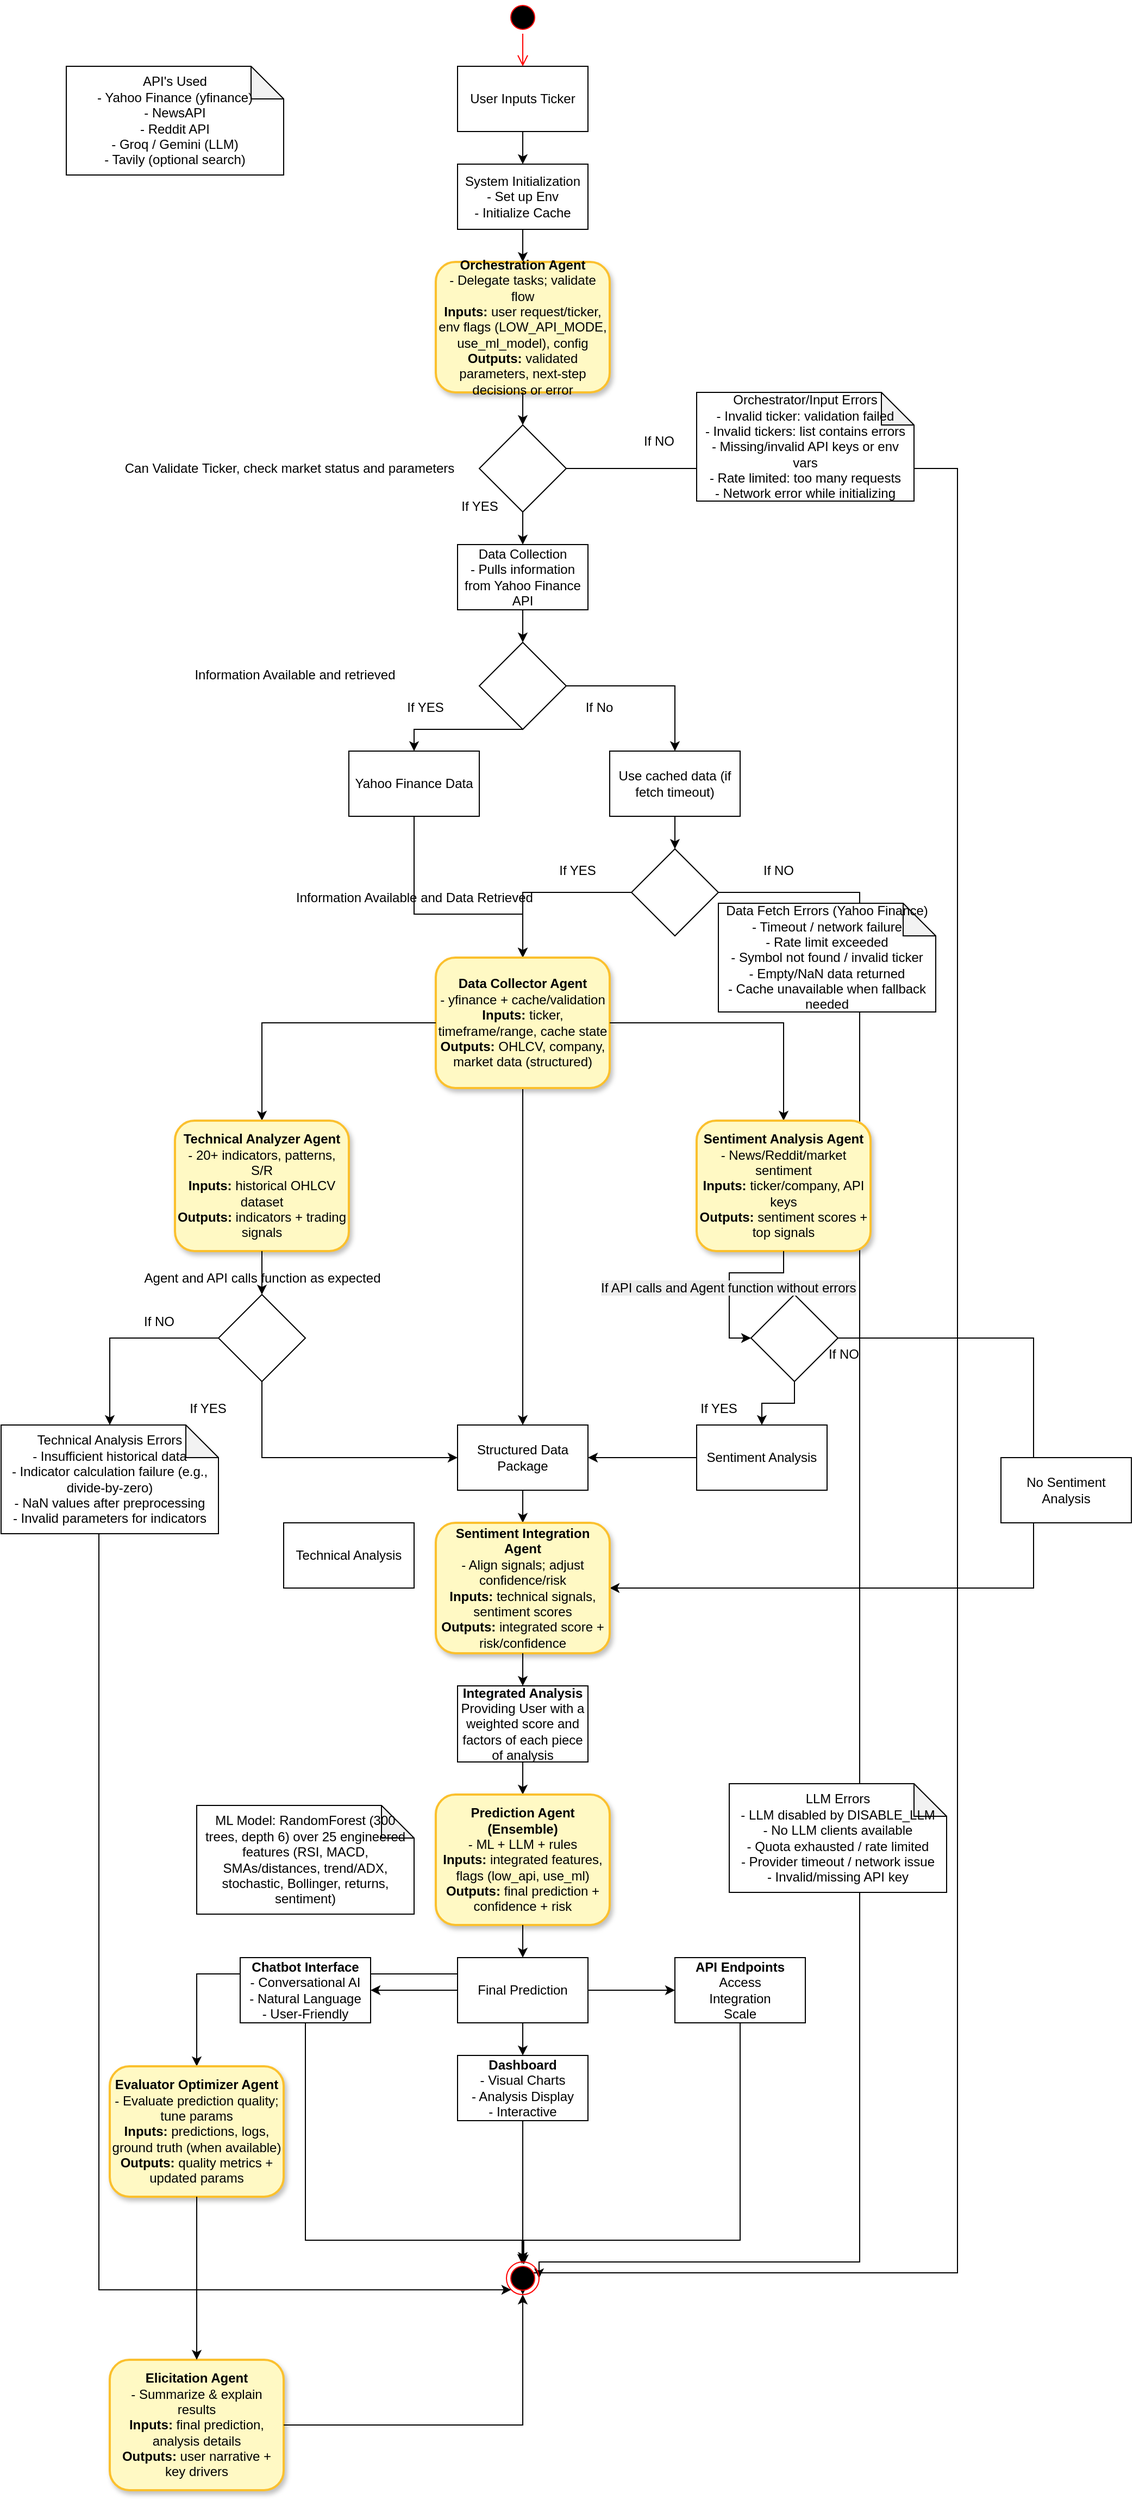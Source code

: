 <mxfile version="28.0.6">
  <diagram name="Page-1" id="2KytaOv47t6IDxsQD-Jd">
    <mxGraphModel dx="2775" dy="1250" grid="1" gridSize="10" guides="0" tooltips="1" connect="0" arrows="0" fold="1" page="1" pageScale="1" pageWidth="850" pageHeight="1100" math="0" shadow="0">
      <root>
        <mxCell id="0" />
        <mxCell id="1" parent="0" />
        <mxCell id="eqpSWVRwXgy1ZHIJhN9i-34" value="" style="ellipse;html=1;shape=startState;fillColor=#000000;strokeColor=#ff0000;" parent="1" vertex="1">
          <mxGeometry x="425" y="10" width="30" height="30" as="geometry" />
        </mxCell>
        <mxCell id="eqpSWVRwXgy1ZHIJhN9i-35" value="" style="edgeStyle=orthogonalEdgeStyle;html=1;verticalAlign=bottom;endArrow=open;endSize=8;strokeColor=#ff0000;rounded=0;" parent="1" source="eqpSWVRwXgy1ZHIJhN9i-34" edge="1">
          <mxGeometry relative="1" as="geometry">
            <mxPoint x="440" y="70" as="targetPoint" />
          </mxGeometry>
        </mxCell>
        <mxCell id="eqpSWVRwXgy1ZHIJhN9i-3" value="User Inputs Ticker" style="html=1;whiteSpace=wrap;" parent="1" vertex="1">
          <mxGeometry x="380" y="70" width="120" height="60" as="geometry" />
        </mxCell>
        <mxCell id="eqpSWVRwXgy1ZHIJhN9i-2" value="" style="edgeStyle=orthogonalEdgeStyle;rounded=0;orthogonalLoop=1;jettySize=auto;html=1;" parent="1" source="eqpSWVRwXgy1ZHIJhN9i-3" target="eqpSWVRwXgy1ZHIJhN9i-5" edge="1">
          <mxGeometry relative="1" as="geometry" />
        </mxCell>
        <mxCell id="eqpSWVRwXgy1ZHIJhN9i-5" value="System Initialization&lt;div&gt;- Set up Env&lt;/div&gt;&lt;div&gt;- Initialize Cache&lt;/div&gt;" style="rounded=0;whiteSpace=wrap;html=1;" parent="1" vertex="1">
          <mxGeometry x="380" y="160" width="120" height="60" as="geometry" />
        </mxCell>
        <mxCell id="eqpSWVRwXgy1ZHIJhN9i-83" value="" style="edgeStyle=orthogonalEdgeStyle;rounded=0;orthogonalLoop=1;jettySize=auto;html=1;" parent="1" source="eqpSWVRwXgy1ZHIJhN9i-5" edge="1">
          <mxGeometry relative="1" as="geometry">
            <mxPoint x="440" y="250" as="targetPoint" />
          </mxGeometry>
        </mxCell>
        <mxCell id="eqpSWVRwXgy1ZHIJhN9i-97" value="&lt;b&gt;Orchestration Agent&lt;/b&gt;&lt;div&gt;- Delegate tasks; validate flow&lt;/div&gt;&lt;div&gt;&lt;b&gt;Inputs:&lt;/b&gt; user request/ticker, env flags (LOW_API_MODE, use_ml_model), config&lt;/div&gt;&lt;div&gt;&lt;b&gt;Outputs:&lt;/b&gt; validated parameters, next-step decisions or error&lt;/div&gt;" style="rounded=1;whiteSpace=wrap;html=1;shadow=1;fillColor=#FFF9C4;strokeColor=#FBC02D;strokeWidth=2;" parent="1" vertex="1">
          <mxGeometry x="360" y="250" width="160" height="120" as="geometry" />
        </mxCell>
        <mxCell id="eqpSWVRwXgy1ZHIJhN9i-102" value="" style="edgeStyle=orthogonalEdgeStyle;rounded=0;orthogonalLoop=1;jettySize=auto;html=1;" parent="1" source="eqpSWVRwXgy1ZHIJhN9i-97" target="eqpSWVRwXgy1ZHIJhN9i-96" edge="1">
          <mxGeometry relative="1" as="geometry" />
        </mxCell>
        <mxCell id="eqpSWVRwXgy1ZHIJhN9i-96" value="" style="rhombus;whiteSpace=wrap;html=1;fontSize=9;" parent="1" vertex="1">
          <mxGeometry x="400" y="400" width="80" height="80" as="geometry" />
        </mxCell>
        <mxCell id="eqpSWVRwXgy1ZHIJhN9i-104" value="Can Validate Ticker, check market status and parameters" style="text;html=1;align=center;verticalAlign=middle;resizable=0;points=[];autosize=1;strokeColor=none;fillColor=none;" parent="1" vertex="1">
          <mxGeometry x="60" y="425" width="330" height="30" as="geometry" />
        </mxCell>
        <mxCell id="-6jR4r3HytJgTuYuLb_f-6" value="" style="edgeStyle=orthogonalEdgeStyle;rounded=0;orthogonalLoop=1;jettySize=auto;html=1;" parent="1" source="eqpSWVRwXgy1ZHIJhN9i-96" target="eqpSWVRwXgy1ZHIJhN9i-1" edge="1">
          <mxGeometry relative="1" as="geometry" />
        </mxCell>
        <mxCell id="eqpSWVRwXgy1ZHIJhN9i-105" value="If YES" style="text;html=1;align=center;verticalAlign=middle;resizable=0;points=[];autosize=1;strokeColor=none;fillColor=none;" parent="1" vertex="1">
          <mxGeometry x="370" y="460" width="60" height="30" as="geometry" />
        </mxCell>
        <mxCell id="-6jR4r3HytJgTuYuLb_f-62" style="edgeStyle=orthogonalEdgeStyle;rounded=0;orthogonalLoop=1;jettySize=auto;html=1;entryX=0.5;entryY=1;entryDx=0;entryDy=0;" parent="1" source="eqpSWVRwXgy1ZHIJhN9i-96" target="eqpSWVRwXgy1ZHIJhN9i-36" edge="1">
          <mxGeometry relative="1" as="geometry">
            <Array as="points">
              <mxPoint x="840" y="440" />
              <mxPoint x="840" y="2100" />
              <mxPoint x="440" y="2100" />
            </Array>
          </mxGeometry>
        </mxCell>
        <mxCell id="eqpSWVRwXgy1ZHIJhN9i-106" value="If NO" style="text;html=1;align=center;verticalAlign=middle;resizable=0;points=[];autosize=1;strokeColor=none;fillColor=none;" parent="1" vertex="1">
          <mxGeometry x="540" y="400" width="50" height="30" as="geometry" />
        </mxCell>
        <mxCell id="eqpSWVRwXgy1ZHIJhN9i-1" value="Data Collection&lt;div&gt;- Pulls information from Yahoo Finance API&lt;/div&gt;" style="html=1;whiteSpace=wrap;" parent="1" vertex="1">
          <mxGeometry x="380" y="510" width="120" height="60" as="geometry" />
        </mxCell>
        <mxCell id="-6jR4r3HytJgTuYuLb_f-8" style="edgeStyle=orthogonalEdgeStyle;rounded=0;orthogonalLoop=1;jettySize=auto;html=1;" parent="1" source="eqpSWVRwXgy1ZHIJhN9i-1" target="-6jR4r3HytJgTuYuLb_f-9" edge="1">
          <mxGeometry relative="1" as="geometry" />
        </mxCell>
        <mxCell id="-6jR4r3HytJgTuYuLb_f-9" value="" style="rhombus;whiteSpace=wrap;html=1;" parent="1" vertex="1">
          <mxGeometry x="400" y="600" width="80" height="80" as="geometry" />
        </mxCell>
        <mxCell id="-6jR4r3HytJgTuYuLb_f-21" value="Information Available and retrieved" style="text;html=1;align=center;verticalAlign=middle;resizable=0;points=[];autosize=1;strokeColor=none;fillColor=none;" parent="1" vertex="1">
          <mxGeometry x="125" y="615" width="210" height="30" as="geometry" />
        </mxCell>
        <mxCell id="-6jR4r3HytJgTuYuLb_f-11" value="" style="edgeStyle=orthogonalEdgeStyle;rounded=0;orthogonalLoop=1;jettySize=auto;html=1;" parent="1" source="-6jR4r3HytJgTuYuLb_f-9" target="-6jR4r3HytJgTuYuLb_f-10" edge="1">
          <mxGeometry relative="1" as="geometry">
            <Array as="points">
              <mxPoint x="340" y="680" />
            </Array>
          </mxGeometry>
        </mxCell>
        <mxCell id="-6jR4r3HytJgTuYuLb_f-10" value="Yahoo Finance Data" style="whiteSpace=wrap;html=1;" parent="1" vertex="1">
          <mxGeometry x="280" y="700" width="120" height="60" as="geometry" />
        </mxCell>
        <mxCell id="-6jR4r3HytJgTuYuLb_f-12" value="If YES" style="text;html=1;align=center;verticalAlign=middle;resizable=0;points=[];autosize=1;strokeColor=none;fillColor=none;" parent="1" vertex="1">
          <mxGeometry x="320" y="645" width="60" height="30" as="geometry" />
        </mxCell>
        <mxCell id="-6jR4r3HytJgTuYuLb_f-14" value="" style="edgeStyle=orthogonalEdgeStyle;rounded=0;orthogonalLoop=1;jettySize=auto;html=1;" parent="1" source="-6jR4r3HytJgTuYuLb_f-9" target="-6jR4r3HytJgTuYuLb_f-13" edge="1">
          <mxGeometry relative="1" as="geometry" />
        </mxCell>
        <mxCell id="-6jR4r3HytJgTuYuLb_f-13" value="Use cached data (if fetch timeout)" style="whiteSpace=wrap;html=1;" parent="1" vertex="1">
          <mxGeometry x="520" y="700" width="120" height="60" as="geometry" />
        </mxCell>
        <mxCell id="-6jR4r3HytJgTuYuLb_f-15" value="If No" style="text;html=1;align=center;verticalAlign=middle;resizable=0;points=[];autosize=1;strokeColor=none;fillColor=none;" parent="1" vertex="1">
          <mxGeometry x="485" y="645" width="50" height="30" as="geometry" />
        </mxCell>
        <mxCell id="-6jR4r3HytJgTuYuLb_f-17" value="" style="edgeStyle=orthogonalEdgeStyle;rounded=0;orthogonalLoop=1;jettySize=auto;html=1;" parent="1" source="-6jR4r3HytJgTuYuLb_f-13" target="-6jR4r3HytJgTuYuLb_f-16" edge="1">
          <mxGeometry relative="1" as="geometry" />
        </mxCell>
        <mxCell id="-6jR4r3HytJgTuYuLb_f-16" value="" style="rhombus;whiteSpace=wrap;html=1;" parent="1" vertex="1">
          <mxGeometry x="540" y="790" width="80" height="80" as="geometry" />
        </mxCell>
        <mxCell id="-6jR4r3HytJgTuYuLb_f-18" style="edgeStyle=orthogonalEdgeStyle;rounded=0;orthogonalLoop=1;jettySize=auto;html=1;entryX=0.5;entryY=0;entryDx=0;entryDy=0;" parent="1" source="-6jR4r3HytJgTuYuLb_f-16" target="eqpSWVRwXgy1ZHIJhN9i-9" edge="1">
          <mxGeometry relative="1" as="geometry">
            <Array as="points">
              <mxPoint x="440" y="830" />
            </Array>
          </mxGeometry>
        </mxCell>
        <mxCell id="-6jR4r3HytJgTuYuLb_f-19" value="If YES" style="text;html=1;align=center;verticalAlign=middle;resizable=0;points=[];autosize=1;strokeColor=none;fillColor=none;" parent="1" vertex="1">
          <mxGeometry x="460" y="795" width="60" height="30" as="geometry" />
        </mxCell>
        <mxCell id="-6jR4r3HytJgTuYuLb_f-22" style="edgeStyle=orthogonalEdgeStyle;rounded=0;orthogonalLoop=1;jettySize=auto;html=1;entryX=1;entryY=0.5;entryDx=0;entryDy=0;" parent="1" source="-6jR4r3HytJgTuYuLb_f-16" target="eqpSWVRwXgy1ZHIJhN9i-36" edge="1">
          <mxGeometry relative="1" as="geometry">
            <Array as="points">
              <mxPoint x="750" y="830" />
              <mxPoint x="750" y="2090" />
              <mxPoint x="455" y="2090" />
            </Array>
          </mxGeometry>
        </mxCell>
        <mxCell id="-6jR4r3HytJgTuYuLb_f-23" value="If NO" style="text;html=1;align=center;verticalAlign=middle;resizable=0;points=[];autosize=1;strokeColor=none;fillColor=none;" parent="1" vertex="1">
          <mxGeometry x="650" y="795" width="50" height="30" as="geometry" />
        </mxCell>
        <mxCell id="-6jR4r3HytJgTuYuLb_f-49" style="edgeStyle=orthogonalEdgeStyle;rounded=0;orthogonalLoop=1;jettySize=auto;html=1;exitX=0.5;exitY=1;exitDx=0;exitDy=0;entryX=0.5;entryY=0;entryDx=0;entryDy=0;" parent="1" source="-6jR4r3HytJgTuYuLb_f-10" target="eqpSWVRwXgy1ZHIJhN9i-9" edge="1">
          <mxGeometry relative="1" as="geometry">
            <Array as="points">
              <mxPoint x="340" y="850" />
              <mxPoint x="440" y="850" />
            </Array>
          </mxGeometry>
        </mxCell>
        <mxCell id="-6jR4r3HytJgTuYuLb_f-26" value="Information Available and Data Retrieved" style="text;html=1;align=center;verticalAlign=middle;resizable=0;points=[];autosize=1;strokeColor=none;fillColor=none;" parent="1" vertex="1">
          <mxGeometry x="220" y="820" width="240" height="30" as="geometry" />
        </mxCell>
        <mxCell id="ghIlH1wXpQnP-uuNbD-s-25" style="edgeStyle=orthogonalEdgeStyle;rounded=0;orthogonalLoop=1;jettySize=auto;html=1;entryX=0.5;entryY=0;entryDx=0;entryDy=0;" edge="1" parent="1" source="eqpSWVRwXgy1ZHIJhN9i-9" target="eqpSWVRwXgy1ZHIJhN9i-16">
          <mxGeometry relative="1" as="geometry" />
        </mxCell>
        <mxCell id="eqpSWVRwXgy1ZHIJhN9i-9" value="&lt;b&gt;Data Collector Agent&lt;/b&gt;&lt;div&gt;- yfinance + cache/validation&lt;/div&gt;&lt;div&gt;&lt;b&gt;Inputs:&lt;/b&gt; ticker, timeframe/range, cache state&lt;/div&gt;&lt;div&gt;&lt;b&gt;Outputs:&lt;/b&gt; OHLCV, company, market data (structured)&lt;/div&gt;" style="rounded=1;whiteSpace=wrap;html=1;shadow=1;fillColor=#FFF9C4;strokeColor=#FBC02D;strokeWidth=2;" parent="1" vertex="1">
          <mxGeometry x="360" y="890" width="160" height="120" as="geometry" />
        </mxCell>
        <mxCell id="eqpSWVRwXgy1ZHIJhN9i-6" value="" style="edgeStyle=orthogonalEdgeStyle;rounded=0;orthogonalLoop=1;jettySize=auto;html=1;" parent="1" source="eqpSWVRwXgy1ZHIJhN9i-9" target="eqpSWVRwXgy1ZHIJhN9i-11" edge="1">
          <mxGeometry relative="1" as="geometry" />
        </mxCell>
        <mxCell id="eqpSWVRwXgy1ZHIJhN9i-7" value="" style="edgeStyle=orthogonalEdgeStyle;rounded=0;orthogonalLoop=1;jettySize=auto;html=1;" parent="1" source="eqpSWVRwXgy1ZHIJhN9i-9" target="eqpSWVRwXgy1ZHIJhN9i-13" edge="1">
          <mxGeometry relative="1" as="geometry" />
        </mxCell>
        <mxCell id="eqpSWVRwXgy1ZHIJhN9i-11" value="&lt;b&gt;Technical Analyzer Agent&lt;/b&gt;&lt;div&gt;- 20+ indicators, patterns, S/R&lt;/div&gt;&lt;div&gt;&lt;b&gt;Inputs:&lt;/b&gt; historical OHLCV dataset&lt;/div&gt;&lt;div&gt;&lt;b&gt;Outputs:&lt;/b&gt; indicators + trading signals&lt;/div&gt;" style="rounded=1;whiteSpace=wrap;html=1;shadow=1;fillColor=#FFF9C4;strokeColor=#FBC02D;strokeWidth=2;" parent="1" vertex="1">
          <mxGeometry x="120" y="1040" width="160" height="120" as="geometry" />
        </mxCell>
        <mxCell id="eqpSWVRwXgy1ZHIJhN9i-13" value="&lt;b&gt;Sentiment Analysis Agent&lt;/b&gt;&lt;div&gt;- News/Reddit/market sentiment&lt;/div&gt;&lt;div&gt;&lt;b&gt;Inputs:&lt;/b&gt; ticker/company, API keys&lt;/div&gt;&lt;div&gt;&lt;b&gt;Outputs:&lt;/b&gt; sentiment scores + top signals&lt;/div&gt;" style="rounded=1;whiteSpace=wrap;html=1;shadow=1;fillColor=#FFF9C4;strokeColor=#FBC02D;strokeWidth=2;" parent="1" vertex="1">
          <mxGeometry x="600" y="1040" width="160" height="120" as="geometry" />
        </mxCell>
        <mxCell id="ghIlH1wXpQnP-uuNbD-s-7" value="" style="edgeStyle=orthogonalEdgeStyle;rounded=0;orthogonalLoop=1;jettySize=auto;html=1;" edge="1" parent="1" source="eqpSWVRwXgy1ZHIJhN9i-11" target="eqpSWVRwXgy1ZHIJhN9i-71">
          <mxGeometry relative="1" as="geometry" />
        </mxCell>
        <mxCell id="eqpSWVRwXgy1ZHIJhN9i-71" value="" style="rhombus;whiteSpace=wrap;html=1;" parent="1" vertex="1">
          <mxGeometry x="160" y="1200" width="80" height="80" as="geometry" />
        </mxCell>
        <mxCell id="eqpSWVRwXgy1ZHIJhN9i-84" value="Agent and API calls function as expected" style="text;html=1;align=center;verticalAlign=middle;resizable=0;points=[];autosize=1;strokeColor=none;fillColor=none;" parent="1" vertex="1">
          <mxGeometry x="80" y="1170" width="240" height="30" as="geometry" />
        </mxCell>
        <mxCell id="ghIlH1wXpQnP-uuNbD-s-21" style="edgeStyle=orthogonalEdgeStyle;rounded=0;orthogonalLoop=1;jettySize=auto;html=1;entryX=0;entryY=0.5;entryDx=0;entryDy=0;" edge="1" parent="1" source="eqpSWVRwXgy1ZHIJhN9i-71" target="eqpSWVRwXgy1ZHIJhN9i-16">
          <mxGeometry relative="1" as="geometry">
            <Array as="points">
              <mxPoint x="200" y="1350" />
            </Array>
          </mxGeometry>
        </mxCell>
        <mxCell id="eqpSWVRwXgy1ZHIJhN9i-70" value="Technical Analysis" style="whiteSpace=wrap;html=1;" parent="1" vertex="1">
          <mxGeometry x="220" y="1410" width="120" height="60" as="geometry" />
        </mxCell>
        <mxCell id="eqpSWVRwXgy1ZHIJhN9i-109" value="If YES" style="text;html=1;align=center;verticalAlign=middle;resizable=0;points=[];autosize=1;strokeColor=none;fillColor=none;" parent="1" vertex="1">
          <mxGeometry x="120" y="1290" width="60" height="30" as="geometry" />
        </mxCell>
        <mxCell id="eqpSWVRwXgy1ZHIJhN9i-10" value="" style="edgeStyle=orthogonalEdgeStyle;rounded=0;orthogonalLoop=1;jettySize=auto;html=1;entryX=0.5;entryY=0;entryDx=0;entryDy=0;entryPerimeter=0;" parent="1" source="eqpSWVRwXgy1ZHIJhN9i-71" edge="1" target="note-tech-errors">
          <mxGeometry relative="1" as="geometry">
            <Array as="points">
              <mxPoint x="60" y="1240" />
            </Array>
          </mxGeometry>
        </mxCell>
        <mxCell id="eqpSWVRwXgy1ZHIJhN9i-113" value="If NO" style="text;html=1;align=center;verticalAlign=middle;resizable=0;points=[];autosize=1;strokeColor=none;fillColor=none;" parent="1" vertex="1">
          <mxGeometry x="80" y="1210" width="50" height="30" as="geometry" />
        </mxCell>
        <mxCell id="eqpSWVRwXgy1ZHIJhN9i-12" value="" style="edgeStyle=orthogonalEdgeStyle;rounded=0;orthogonalLoop=1;jettySize=auto;html=1;entryX=0;entryY=0.5;entryDx=0;entryDy=0;" parent="1" source="eqpSWVRwXgy1ZHIJhN9i-13" target="eqpSWVRwXgy1ZHIJhN9i-73" edge="1">
          <mxGeometry relative="1" as="geometry" />
        </mxCell>
        <mxCell id="eqpSWVRwXgy1ZHIJhN9i-73" value="" style="rhombus;whiteSpace=wrap;html=1;" parent="1" vertex="1">
          <mxGeometry x="650" y="1200" width="80" height="80" as="geometry" />
        </mxCell>
        <mxCell id="eqpSWVRwXgy1ZHIJhN9i-89" value="" style="edgeStyle=orthogonalEdgeStyle;rounded=0;orthogonalLoop=1;jettySize=auto;html=1;" parent="1" source="eqpSWVRwXgy1ZHIJhN9i-73" target="eqpSWVRwXgy1ZHIJhN9i-72" edge="1">
          <mxGeometry relative="1" as="geometry" />
        </mxCell>
        <mxCell id="eqpSWVRwXgy1ZHIJhN9i-72" value="Sentiment Analysis" style="whiteSpace=wrap;html=1;" parent="1" vertex="1">
          <mxGeometry x="600" y="1320" width="120" height="60" as="geometry" />
        </mxCell>
        <mxCell id="eqpSWVRwXgy1ZHIJhN9i-91" value="If YES" style="text;html=1;align=center;verticalAlign=middle;resizable=0;points=[];autosize=1;strokeColor=none;fillColor=none;" parent="1" vertex="1">
          <mxGeometry x="590" y="1290" width="60" height="30" as="geometry" />
        </mxCell>
        <mxCell id="eqpSWVRwXgy1ZHIJhN9i-90" style="edgeStyle=orthogonalEdgeStyle;rounded=0;orthogonalLoop=1;jettySize=auto;html=1;entryX=1;entryY=0.5;entryDx=0;entryDy=0;exitX=1;exitY=0.5;exitDx=0;exitDy=0;" parent="1" source="eqpSWVRwXgy1ZHIJhN9i-73" target="eqpSWVRwXgy1ZHIJhN9i-21" edge="1">
          <mxGeometry relative="1" as="geometry">
            <Array as="points">
              <mxPoint x="910" y="1240" />
              <mxPoint x="910" y="1470" />
            </Array>
          </mxGeometry>
        </mxCell>
        <mxCell id="eqpSWVRwXgy1ZHIJhN9i-92" value="If NO" style="text;html=1;align=center;verticalAlign=middle;resizable=0;points=[];autosize=1;strokeColor=none;fillColor=none;" parent="1" vertex="1">
          <mxGeometry x="710" y="1240" width="50" height="30" as="geometry" />
        </mxCell>
        <mxCell id="-6jR4r3HytJgTuYuLb_f-50" value="No Sentiment Analysis" style="rounded=0;whiteSpace=wrap;html=1;" parent="1" vertex="1">
          <mxGeometry x="880" y="1350" width="120" height="60" as="geometry" />
        </mxCell>
        <mxCell id="ghIlH1wXpQnP-uuNbD-s-15" style="edgeStyle=orthogonalEdgeStyle;rounded=0;orthogonalLoop=1;jettySize=auto;html=1;entryX=1;entryY=0.5;entryDx=0;entryDy=0;" edge="1" parent="1" source="eqpSWVRwXgy1ZHIJhN9i-72" target="eqpSWVRwXgy1ZHIJhN9i-16">
          <mxGeometry relative="1" as="geometry">
            <Array as="points">
              <mxPoint x="660" y="1350" />
            </Array>
          </mxGeometry>
        </mxCell>
        <mxCell id="ghIlH1wXpQnP-uuNbD-s-26" value="" style="edgeStyle=orthogonalEdgeStyle;rounded=0;orthogonalLoop=1;jettySize=auto;html=1;" edge="1" parent="1" source="eqpSWVRwXgy1ZHIJhN9i-16" target="eqpSWVRwXgy1ZHIJhN9i-21">
          <mxGeometry relative="1" as="geometry" />
        </mxCell>
        <mxCell id="eqpSWVRwXgy1ZHIJhN9i-16" value="Structured Data Package" style="whiteSpace=wrap;html=1;" parent="1" vertex="1">
          <mxGeometry x="380" y="1320" width="120" height="60" as="geometry" />
        </mxCell>
        <mxCell id="eqpSWVRwXgy1ZHIJhN9i-21" value="&lt;b&gt;Sentiment Integration Agent&lt;/b&gt;&lt;div&gt;- Align signals; adjust confidence/risk&lt;/div&gt;&lt;div&gt;&lt;b&gt;Inputs:&lt;/b&gt; technical signals, sentiment scores&lt;/div&gt;&lt;div&gt;&lt;b&gt;Outputs:&lt;/b&gt; integrated score + risk/confidence&lt;/div&gt;" style="rounded=1;whiteSpace=wrap;html=1;shadow=1;fillColor=#FFF9C4;strokeColor=#FBC02D;strokeWidth=2;" parent="1" vertex="1">
          <mxGeometry x="360" y="1410" width="160" height="120" as="geometry" />
        </mxCell>
        <mxCell id="eqpSWVRwXgy1ZHIJhN9i-107" value="" style="edgeStyle=orthogonalEdgeStyle;rounded=0;orthogonalLoop=1;jettySize=auto;html=1;" parent="1" source="eqpSWVRwXgy1ZHIJhN9i-21" target="eqpSWVRwXgy1ZHIJhN9i-23" edge="1">
          <mxGeometry relative="1" as="geometry" />
        </mxCell>
        <mxCell id="eqpSWVRwXgy1ZHIJhN9i-23" value="&lt;b&gt;Integrated Analysis&lt;/b&gt;&lt;div&gt;Providing User with a weighted score and factors of each piece of analysis&lt;/div&gt;" style="whiteSpace=wrap;html=1;" parent="1" vertex="1">
          <mxGeometry x="380" y="1560" width="120" height="70" as="geometry" />
        </mxCell>
        <mxCell id="eqpSWVRwXgy1ZHIJhN9i-108" value="" style="edgeStyle=orthogonalEdgeStyle;rounded=0;orthogonalLoop=1;jettySize=auto;html=1;" parent="1" source="eqpSWVRwXgy1ZHIJhN9i-23" target="eqpSWVRwXgy1ZHIJhN9i-25" edge="1">
          <mxGeometry relative="1" as="geometry" />
        </mxCell>
        <mxCell id="eqpSWVRwXgy1ZHIJhN9i-25" value="&lt;b&gt;Prediction Agent (Ensemble)&lt;/b&gt;&lt;div&gt;- ML + LLM + rules&lt;/div&gt;&lt;div&gt;&lt;b&gt;Inputs:&lt;/b&gt; integrated features, flags (low_api, use_ml)&lt;/div&gt;&lt;div&gt;&lt;b&gt;Outputs:&lt;/b&gt; final prediction + confidence + risk&lt;/div&gt;" style="rounded=1;whiteSpace=wrap;html=1;shadow=1;fillColor=#FFF9C4;strokeColor=#FBC02D;strokeWidth=2;" parent="1" vertex="1">
          <mxGeometry x="360" y="1660" width="160" height="120" as="geometry" />
        </mxCell>
        <mxCell id="prediction-to-final" value="" style="edgeStyle=orthogonalEdgeStyle;rounded=0;orthogonalLoop=1;jettySize=auto;html=1;" edge="1" parent="1" source="eqpSWVRwXgy1ZHIJhN9i-25" target="eqpSWVRwXgy1ZHIJhN9i-29">
          <mxGeometry relative="1" as="geometry" />
        </mxCell>
        <mxCell id="eqpSWVRwXgy1ZHIJhN9i-29" value="Final Prediction" style="whiteSpace=wrap;html=1;" parent="1" vertex="1">
          <mxGeometry x="380" y="1810" width="120" height="60" as="geometry" />
        </mxCell>
        <mxCell id="eqpSWVRwXgy1ZHIJhN9i-26" value="" style="edgeStyle=orthogonalEdgeStyle;rounded=0;orthogonalLoop=1;jettySize=auto;html=1;" parent="1" source="eqpSWVRwXgy1ZHIJhN9i-29" target="eqpSWVRwXgy1ZHIJhN9i-30" edge="1">
          <mxGeometry relative="1" as="geometry" />
        </mxCell>
        <mxCell id="eqpSWVRwXgy1ZHIJhN9i-27" value="" style="edgeStyle=orthogonalEdgeStyle;rounded=0;orthogonalLoop=1;jettySize=auto;html=1;" parent="1" source="eqpSWVRwXgy1ZHIJhN9i-29" target="eqpSWVRwXgy1ZHIJhN9i-31" edge="1">
          <mxGeometry relative="1" as="geometry" />
        </mxCell>
        <mxCell id="eqpSWVRwXgy1ZHIJhN9i-28" value="" style="edgeStyle=orthogonalEdgeStyle;rounded=0;orthogonalLoop=1;jettySize=auto;html=1;" parent="1" source="eqpSWVRwXgy1ZHIJhN9i-29" target="eqpSWVRwXgy1ZHIJhN9i-32" edge="1">
          <mxGeometry relative="1" as="geometry" />
        </mxCell>
        <mxCell id="ghIlH1wXpQnP-uuNbD-s-17" style="edgeStyle=orthogonalEdgeStyle;rounded=0;orthogonalLoop=1;jettySize=auto;html=1;exitX=0;exitY=0.25;exitDx=0;exitDy=0;entryX=0.5;entryY=0;entryDx=0;entryDy=0;" edge="1" parent="1" source="eqpSWVRwXgy1ZHIJhN9i-29" target="custom-evaluator">
          <mxGeometry relative="1" as="geometry" />
        </mxCell>
        <mxCell id="eqpSWVRwXgy1ZHIJhN9i-30" value="&lt;b&gt;API Endpoints&lt;/b&gt;&lt;div&gt;Access&lt;/div&gt;&lt;div&gt;Integration&lt;/div&gt;&lt;div&gt;Scale&lt;/div&gt;" style="whiteSpace=wrap;html=1;" parent="1" vertex="1">
          <mxGeometry x="580" y="1810" width="120" height="60" as="geometry" />
        </mxCell>
        <mxCell id="eqpSWVRwXgy1ZHIJhN9i-31" value="&lt;b&gt;Chatbot Interface&lt;/b&gt;&lt;div&gt;- Conversational AI&lt;/div&gt;&lt;div&gt;- Natural Language&lt;/div&gt;&lt;div&gt;- User-Friendly&lt;/div&gt;" style="whiteSpace=wrap;html=1;" parent="1" vertex="1">
          <mxGeometry x="180" y="1810" width="120" height="60" as="geometry" />
        </mxCell>
        <mxCell id="eqpSWVRwXgy1ZHIJhN9i-32" value="&lt;b&gt;Dashboard&lt;/b&gt;&lt;div&gt;- Visual Charts&lt;/div&gt;&lt;div&gt;- Analysis Display&lt;/div&gt;&lt;div&gt;- Interactive&lt;/div&gt;" style="whiteSpace=wrap;html=1;" parent="1" vertex="1">
          <mxGeometry x="380" y="1900" width="120" height="60" as="geometry" />
        </mxCell>
        <mxCell id="eqpSWVRwXgy1ZHIJhN9i-51" style="edgeStyle=orthogonalEdgeStyle;rounded=0;orthogonalLoop=1;jettySize=auto;html=1;entryX=0.5;entryY=0;entryDx=0;entryDy=0;" parent="1" source="eqpSWVRwXgy1ZHIJhN9i-32" target="eqpSWVRwXgy1ZHIJhN9i-36" edge="1">
          <mxGeometry relative="1" as="geometry" />
        </mxCell>
        <mxCell id="custom-evaluator" value="&lt;b&gt;Evaluator Optimizer Agent&lt;/b&gt;&lt;div&gt;- Evaluate prediction quality; tune params&lt;/div&gt;&lt;div&gt;&lt;b&gt;Inputs:&lt;/b&gt; predictions, logs, ground truth (when available)&lt;/div&gt;&lt;div&gt;&lt;b&gt;Outputs:&lt;/b&gt; quality metrics + updated params&lt;/div&gt;" style="rounded=1;whiteSpace=wrap;html=1;shadow=1;fillColor=#FFF9C4;strokeColor=#FBC02D;strokeWidth=2;" parent="1" vertex="1">
          <mxGeometry x="60" y="1910" width="160" height="120" as="geometry" />
        </mxCell>
        <mxCell id="custom-elicitation" value="&lt;b&gt;Elicitation Agent&lt;/b&gt;&lt;div&gt;- Summarize &amp; explain results&lt;/div&gt;&lt;div&gt;&lt;b&gt;Inputs:&lt;/b&gt; final prediction, analysis details&lt;/div&gt;&lt;div&gt;&lt;b&gt;Outputs:&lt;/b&gt; user narrative + key drivers&lt;/div&gt;" style="rounded=1;whiteSpace=wrap;html=1;shadow=1;fillColor=#FFF9C4;strokeColor=#FBC02D;strokeWidth=2;" parent="1" vertex="1">
          <mxGeometry x="60" y="2180" width="160" height="120" as="geometry" />
        </mxCell>
        <mxCell id="edge-eval-to-elic" style="edgeStyle=orthogonalEdgeStyle;rounded=0;orthogonalLoop=1;jettySize=auto;html=1;" parent="1" source="custom-evaluator" target="custom-elicitation" edge="1">
          <mxGeometry relative="1" as="geometry" />
        </mxCell>
        <mxCell id="edge-elic-to-end" style="edgeStyle=orthogonalEdgeStyle;rounded=0;orthogonalLoop=1;jettySize=auto;html=1;" parent="1" source="custom-elicitation" target="eqpSWVRwXgy1ZHIJhN9i-36" edge="1">
          <mxGeometry relative="1" as="geometry" />
        </mxCell>
        <mxCell id="eqpSWVRwXgy1ZHIJhN9i-115" style="edgeStyle=orthogonalEdgeStyle;rounded=0;orthogonalLoop=1;jettySize=auto;html=1;entryX=0.479;entryY=0.057;entryDx=0;entryDy=0;entryPerimeter=0;" parent="1" source="eqpSWVRwXgy1ZHIJhN9i-30" target="eqpSWVRwXgy1ZHIJhN9i-36" edge="1">
          <mxGeometry relative="1" as="geometry">
            <Array as="points">
              <mxPoint x="640" y="2070" />
              <mxPoint x="439" y="2070" />
            </Array>
          </mxGeometry>
        </mxCell>
        <mxCell id="eqpSWVRwXgy1ZHIJhN9i-118" style="edgeStyle=orthogonalEdgeStyle;rounded=0;orthogonalLoop=1;jettySize=auto;html=1;entryX=0.53;entryY=0.074;entryDx=0;entryDy=0;entryPerimeter=0;" parent="1" source="eqpSWVRwXgy1ZHIJhN9i-31" target="eqpSWVRwXgy1ZHIJhN9i-36" edge="1">
          <mxGeometry relative="1" as="geometry">
            <Array as="points">
              <mxPoint x="240" y="2070" />
              <mxPoint x="441" y="2070" />
            </Array>
          </mxGeometry>
        </mxCell>
        <mxCell id="eqpSWVRwXgy1ZHIJhN9i-36" value="" style="ellipse;html=1;shape=endState;fillColor=#000000;strokeColor=#ff0000;" parent="1" vertex="1">
          <mxGeometry x="425" y="2090" width="30" height="30" as="geometry" />
        </mxCell>
        <mxCell id="ghIlH1wXpQnP-uuNbD-s-8" style="edgeStyle=orthogonalEdgeStyle;rounded=0;orthogonalLoop=1;jettySize=auto;html=1;entryX=0;entryY=1;entryDx=0;entryDy=0;" edge="1" parent="1" source="note-tech-errors" target="eqpSWVRwXgy1ZHIJhN9i-36">
          <mxGeometry relative="1" as="geometry">
            <Array as="points">
              <mxPoint x="50" y="2116" />
            </Array>
          </mxGeometry>
        </mxCell>
        <mxCell id="eqpSWVRwXgy1ZHIJhN9i-33" value="API&#39;s Used&lt;div&gt;- Yahoo Finance (yfinance)&lt;/div&gt;&lt;div&gt;- NewsAPI&lt;/div&gt;&lt;div&gt;- Reddit API&lt;/div&gt;&lt;div&gt;- Groq / Gemini (LLM)&lt;/div&gt;&lt;div&gt;- Tavily (optional search)&lt;/div&gt;" style="shape=note;whiteSpace=wrap;html=1;backgroundOutline=1;darkOpacity=0.05;" parent="1" vertex="1">
          <mxGeometry x="20" y="70" width="200" height="100" as="geometry" />
        </mxCell>
        <mxCell id="note-orchestrator-errors" value="Orchestrator/Input Errors&lt;div&gt;- Invalid ticker: validation failed&lt;/div&gt;&lt;div&gt;- Invalid tickers: list contains errors&lt;/div&gt;&lt;div&gt;- Missing/invalid API keys or env vars&lt;/div&gt;&lt;div&gt;- Rate limited: too many requests&lt;/div&gt;&lt;div&gt;- Network error while initializing&lt;/div&gt;" style="shape=note;whiteSpace=wrap;html=1;backgroundOutline=1;darkOpacity=0.05;" vertex="1" parent="1">
          <mxGeometry x="600" y="370" width="200" height="100" as="geometry" />
        </mxCell>
        <mxCell id="note-data-errors" value="Data Fetch Errors (Yahoo Finance)&lt;div&gt;- Timeout / network failure&lt;/div&gt;&lt;div&gt;- Rate limit exceeded&lt;/div&gt;&lt;div&gt;- Symbol not found / invalid ticker&lt;/div&gt;&lt;div&gt;- Empty/NaN data returned&lt;/div&gt;&lt;div&gt;- Cache unavailable when fallback needed&lt;/div&gt;" style="shape=note;whiteSpace=wrap;html=1;backgroundOutline=1;darkOpacity=0.05;" vertex="1" parent="1">
          <mxGeometry x="620" y="840" width="200" height="100" as="geometry" />
        </mxCell>
        <mxCell id="note-tech-errors" value="Technical Analysis Errors&lt;div&gt;- Insufficient historical data&lt;/div&gt;&lt;div&gt;- Indicator calculation failure (e.g., divide-by-zero)&lt;/div&gt;&lt;div&gt;- NaN values after preprocessing&lt;/div&gt;&lt;div&gt;- Invalid parameters for indicators&lt;/div&gt;" style="shape=note;whiteSpace=wrap;html=1;backgroundOutline=1;darkOpacity=0.05;" vertex="1" parent="1">
          <mxGeometry x="-40" y="1320" width="200" height="100" as="geometry" />
        </mxCell>
        <mxCell id="note-llm-errors" value="LLM Errors&lt;div&gt;- LLM disabled by DISABLE_LLM&lt;/div&gt;&lt;div&gt;- No LLM clients available&lt;/div&gt;&lt;div&gt;- Quota exhausted / rate limited&lt;/div&gt;&lt;div&gt;- Provider timeout / network issue&lt;/div&gt;&lt;div&gt;- Invalid/missing API key&lt;/div&gt;" style="shape=note;whiteSpace=wrap;html=1;backgroundOutline=1;darkOpacity=0.05;" vertex="1" parent="1">
          <mxGeometry x="630" y="1650" width="200" height="100" as="geometry" />
        </mxCell>
        <mxCell id="custom-ml-note" value="ML Model: RandomForest (300 trees, depth 6) over 25 engineered features (RSI, MACD, SMAs/distances, trend/ADX, stochastic, Bollinger, returns, sentiment)" style="shape=note;whiteSpace=wrap;html=1;backgroundOutline=1;darkOpacity=0.05;" parent="1" vertex="1">
          <mxGeometry x="140" y="1670" width="200" height="100" as="geometry" />
        </mxCell>
        <mxCell id="ghIlH1wXpQnP-uuNbD-s-27" value="&lt;span style=&quot;color: rgb(0, 0, 0); font-family: Helvetica; font-size: 12px; font-style: normal; font-variant-ligatures: normal; font-variant-caps: normal; font-weight: 400; letter-spacing: normal; orphans: 2; text-align: center; text-indent: 0px; text-transform: none; widows: 2; word-spacing: 0px; -webkit-text-stroke-width: 0px; white-space: nowrap; background-color: rgb(236, 236, 236); text-decoration-thickness: initial; text-decoration-style: initial; text-decoration-color: initial; display: inline !important; float: none;&quot;&gt;If API calls and Agent function without errors&lt;/span&gt;" style="text;whiteSpace=wrap;html=1;" vertex="1" parent="1">
          <mxGeometry x="510" y="1180" width="270" height="40" as="geometry" />
        </mxCell>
      </root>
    </mxGraphModel>
  </diagram>
</mxfile>
